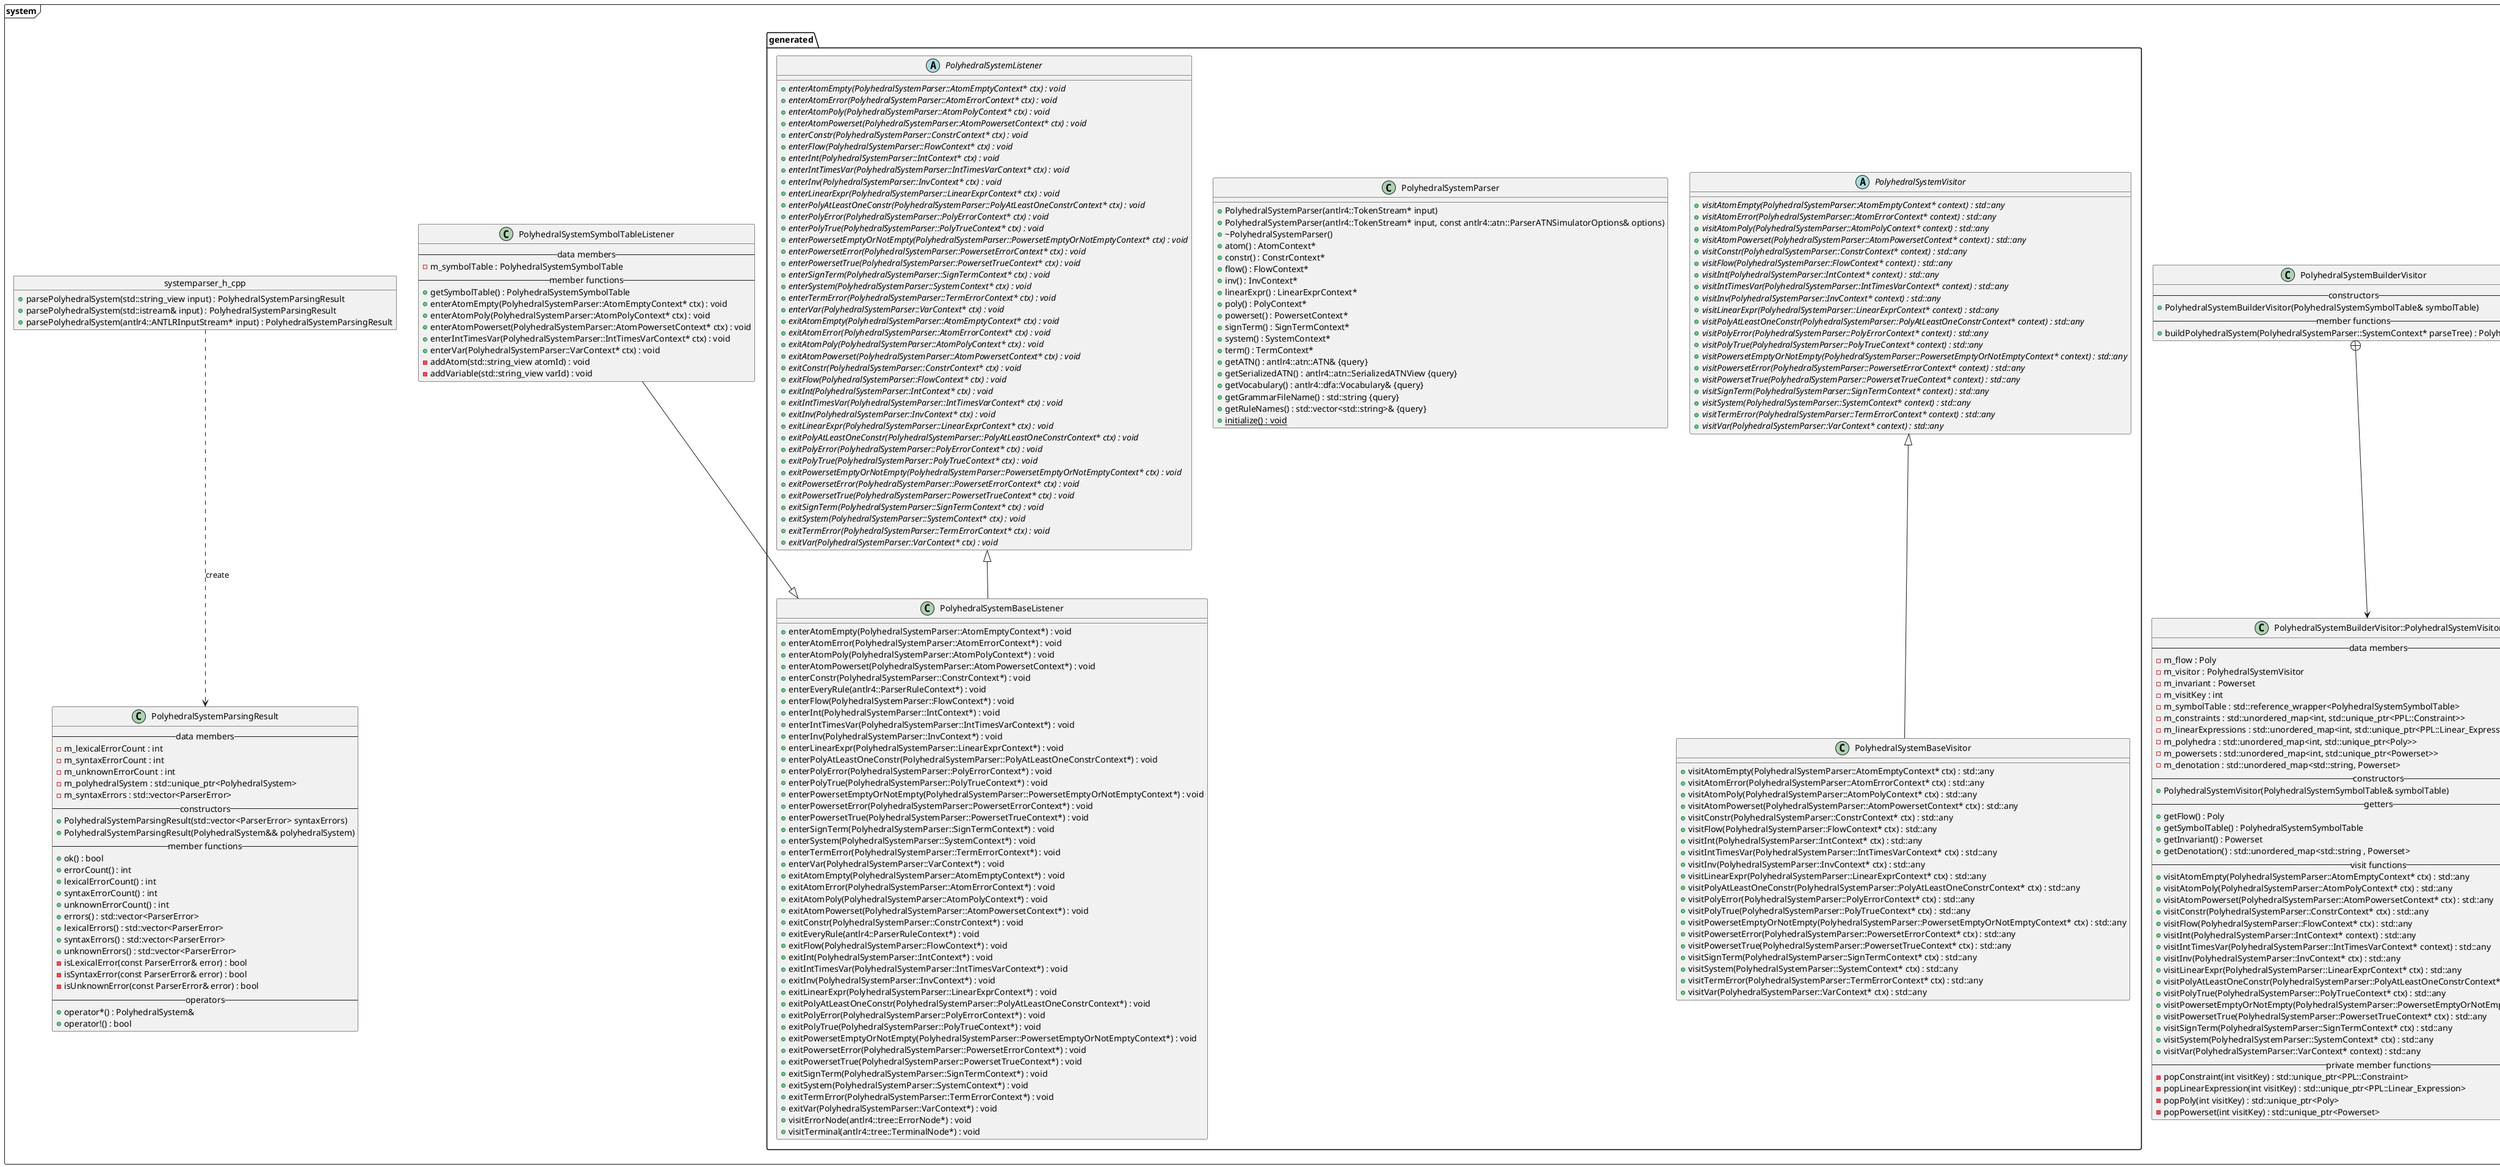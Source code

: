 @startuml
package system <<Frame>> {
    class PolyhedralSystemBuilderVisitor {
        --constructors--
        +PolyhedralSystemBuilderVisitor(PolyhedralSystemSymbolTable& symbolTable)
        --member functions--
        +buildPolyhedralSystem(PolyhedralSystemParser::SystemContext* parseTree) : PolyhedralSystem
    }

    class PolyhedralSystemBuilderVisitor::PolyhedralSystemVisitor {
        --data members--
        -m_flow : Poly
        -m_visitor : PolyhedralSystemVisitor
        -m_invariant : Powerset
        -m_visitKey : int
        -m_symbolTable : std::reference_wrapper<PolyhedralSystemSymbolTable>
        -m_constraints : std::unordered_map<int, std::unique_ptr<PPL::Constraint>>
        -m_linearExpressions : std::unordered_map<int, std::unique_ptr<PPL::Linear_Expression>>
        -m_polyhedra : std::unordered_map<int, std::unique_ptr<Poly>>
        -m_powersets : std::unordered_map<int, std::unique_ptr<Powerset>>
        -m_denotation : std::unordered_map<std::string, Powerset>
        --constructors--
        +PolyhedralSystemVisitor(PolyhedralSystemSymbolTable& symbolTable)
        --getters--
        +getFlow() : Poly
        +getSymbolTable() : PolyhedralSystemSymbolTable
        +getInvariant() : Powerset
        +getDenotation() : std::unordered_map<std::string , Powerset>
        --visit functions--
        +visitAtomEmpty(PolyhedralSystemParser::AtomEmptyContext* ctx) : std::any
        +visitAtomPoly(PolyhedralSystemParser::AtomPolyContext* ctx) : std::any
        +visitAtomPowerset(PolyhedralSystemParser::AtomPowersetContext* ctx) : std::any
        +visitConstr(PolyhedralSystemParser::ConstrContext* ctx) : std::any
        +visitFlow(PolyhedralSystemParser::FlowContext* ctx) : std::any
        +visitInt(PolyhedralSystemParser::IntContext* context) : std::any
        +visitIntTimesVar(PolyhedralSystemParser::IntTimesVarContext* context) : std::any
        +visitInv(PolyhedralSystemParser::InvContext* ctx) : std::any
        +visitLinearExpr(PolyhedralSystemParser::LinearExprContext* ctx) : std::any
        +visitPolyAtLeastOneConstr(PolyhedralSystemParser::PolyAtLeastOneConstrContext* ctx) : std::any
        +visitPolyTrue(PolyhedralSystemParser::PolyTrueContext* ctx) : std::any
        +visitPowersetEmptyOrNotEmpty(PolyhedralSystemParser::PowersetEmptyOrNotEmptyContext* ctx) : std::any
        +visitPowersetTrue(PolyhedralSystemParser::PowersetTrueContext* ctx) : std::any
        +visitSignTerm(PolyhedralSystemParser::SignTermContext* ctx) : std::any
        +visitSystem(PolyhedralSystemParser::SystemContext* ctx) : std::any
        +visitVar(PolyhedralSystemParser::VarContext* context) : std::any
        --private member functions--
        -popConstraint(int visitKey) : std::unique_ptr<PPL::Constraint>
        -popLinearExpression(int visitKey) : std::unique_ptr<PPL::Linear_Expression>
        -popPoly(int visitKey) : std::unique_ptr<Poly>
        -popPowerset(int visitKey) : std::unique_ptr<Powerset>
    }

    class PolyhedralSystemErrorListener {
        --data members--
        -m_errors : std::vector<ParserError>
        --member functions--
        +hasErrors() : bool
        +getErrors() : std::vector<ParserError>
        +syntaxError(antlr4::Recognizer* recognizer, antlr4::Token* offendingSymbol, size_t line, size_t charPositionInLine, const std::string& msg, std::exception_ptr e) : void
        -addError(ParserError&& error) : void
    }

    class PolyhedralSystemParsingResult {
        --data members--
        -m_lexicalErrorCount : int
        -m_syntaxErrorCount : int
        -m_unknownErrorCount : int
        -m_polyhedralSystem : std::unique_ptr<PolyhedralSystem>
        -m_syntaxErrors : std::vector<ParserError>
        --constructors--
        +PolyhedralSystemParsingResult(std::vector<ParserError> syntaxErrors)
        +PolyhedralSystemParsingResult(PolyhedralSystem&& polyhedralSystem)
        --member functions--
        +ok() : bool
        +errorCount() : int
        +lexicalErrorCount() : int
        +syntaxErrorCount() : int
        +unknownErrorCount() : int
        +errors() : std::vector<ParserError>
        +lexicalErrors() : std::vector<ParserError>
        +syntaxErrors() : std::vector<ParserError>
        +unknownErrors() : std::vector<ParserError>
        -isLexicalError(const ParserError& error) : bool
        -isSyntaxError(const ParserError& error) : bool
        -isUnknownError(const ParserError& error) : bool
        --operators--
        +operator*() : PolyhedralSystem&
        +operator!() : bool
    }

    class PolyhedralSystemSymbolTableListener {
        --data members--
        -m_symbolTable : PolyhedralSystemSymbolTable
        --member functions--
        +getSymbolTable() : PolyhedralSystemSymbolTable
        +enterAtomEmpty(PolyhedralSystemParser::AtomEmptyContext* ctx) : void
        +enterAtomPoly(PolyhedralSystemParser::AtomPolyContext* ctx) : void
        +enterAtomPowerset(PolyhedralSystemParser::AtomPowersetContext* ctx) : void
        +enterIntTimesVar(PolyhedralSystemParser::IntTimesVarContext* ctx) : void
        +enterVar(PolyhedralSystemParser::VarContext* ctx) : void
        -addAtom(std::string_view atomId) : void
        -addVariable(std::string_view varId) : void
    }

    object systemparser_h_cpp {
        +parsePolyhedralSystem(std::string_view input) : PolyhedralSystemParsingResult
        +parsePolyhedralSystem(std::istream& input) : PolyhedralSystemParsingResult
        +parsePolyhedralSystem(antlr4::ANTLRInputStream* input) : PolyhedralSystemParsingResult
    }

    package generated {
        abstract class PolyhedralSystemVisitor {
            +{abstract} visitAtomEmpty(PolyhedralSystemParser::AtomEmptyContext* context) : std::any
            +{abstract} visitAtomError(PolyhedralSystemParser::AtomErrorContext* context) : std::any
            +{abstract} visitAtomPoly(PolyhedralSystemParser::AtomPolyContext* context) : std::any
            +{abstract} visitAtomPowerset(PolyhedralSystemParser::AtomPowersetContext* context) : std::any
            +{abstract} visitConstr(PolyhedralSystemParser::ConstrContext* context) : std::any
            +{abstract} visitFlow(PolyhedralSystemParser::FlowContext* context) : std::any
            +{abstract} visitInt(PolyhedralSystemParser::IntContext* context) : std::any
            +{abstract} visitIntTimesVar(PolyhedralSystemParser::IntTimesVarContext* context) : std::any
            +{abstract} visitInv(PolyhedralSystemParser::InvContext* context) : std::any
            +{abstract} visitLinearExpr(PolyhedralSystemParser::LinearExprContext* context) : std::any
            +{abstract} visitPolyAtLeastOneConstr(PolyhedralSystemParser::PolyAtLeastOneConstrContext* context) : std::any
            +{abstract} visitPolyError(PolyhedralSystemParser::PolyErrorContext* context) : std::any
            +{abstract} visitPolyTrue(PolyhedralSystemParser::PolyTrueContext* context) : std::any
            +{abstract} visitPowersetEmptyOrNotEmpty(PolyhedralSystemParser::PowersetEmptyOrNotEmptyContext* context) : std::any
            +{abstract} visitPowersetError(PolyhedralSystemParser::PowersetErrorContext* context) : std::any
            +{abstract} visitPowersetTrue(PolyhedralSystemParser::PowersetTrueContext* context) : std::any
            +{abstract} visitSignTerm(PolyhedralSystemParser::SignTermContext* context) : std::any
            +{abstract} visitSystem(PolyhedralSystemParser::SystemContext* context) : std::any
            +{abstract} visitTermError(PolyhedralSystemParser::TermErrorContext* context) : std::any
            +{abstract} visitVar(PolyhedralSystemParser::VarContext* context) : std::any
        }

        class PolyhedralSystemBaseVisitor {
            +visitAtomEmpty(PolyhedralSystemParser::AtomEmptyContext* ctx) : std::any
            +visitAtomError(PolyhedralSystemParser::AtomErrorContext* ctx) : std::any
            +visitAtomPoly(PolyhedralSystemParser::AtomPolyContext* ctx) : std::any
            +visitAtomPowerset(PolyhedralSystemParser::AtomPowersetContext* ctx) : std::any
            +visitConstr(PolyhedralSystemParser::ConstrContext* ctx) : std::any
            +visitFlow(PolyhedralSystemParser::FlowContext* ctx) : std::any
            +visitInt(PolyhedralSystemParser::IntContext* ctx) : std::any
            +visitIntTimesVar(PolyhedralSystemParser::IntTimesVarContext* ctx) : std::any
            +visitInv(PolyhedralSystemParser::InvContext* ctx) : std::any
            +visitLinearExpr(PolyhedralSystemParser::LinearExprContext* ctx) : std::any
            +visitPolyAtLeastOneConstr(PolyhedralSystemParser::PolyAtLeastOneConstrContext* ctx) : std::any
            +visitPolyError(PolyhedralSystemParser::PolyErrorContext* ctx) : std::any
            +visitPolyTrue(PolyhedralSystemParser::PolyTrueContext* ctx) : std::any
            +visitPowersetEmptyOrNotEmpty(PolyhedralSystemParser::PowersetEmptyOrNotEmptyContext* ctx) : std::any
            +visitPowersetError(PolyhedralSystemParser::PowersetErrorContext* ctx) : std::any
            +visitPowersetTrue(PolyhedralSystemParser::PowersetTrueContext* ctx) : std::any
            +visitSignTerm(PolyhedralSystemParser::SignTermContext* ctx) : std::any
            +visitSystem(PolyhedralSystemParser::SystemContext* ctx) : std::any
            +visitTermError(PolyhedralSystemParser::TermErrorContext* ctx) : std::any
            +visitVar(PolyhedralSystemParser::VarContext* ctx) : std::any
        }

        class PolyhedralSystemParser {
            +PolyhedralSystemParser(antlr4::TokenStream* input)
            +PolyhedralSystemParser(antlr4::TokenStream* input, const antlr4::atn::ParserATNSimulatorOptions& options)
            +~PolyhedralSystemParser()
            +atom() : AtomContext*
            +constr() : ConstrContext*
            +flow() : FlowContext*
            +inv() : InvContext*
            +linearExpr() : LinearExprContext*
            +poly() : PolyContext*
            +powerset() : PowersetContext*
            +signTerm() : SignTermContext*
            +system() : SystemContext*
            +term() : TermContext*
            +getATN() : antlr4::atn::ATN& {query}
            +getSerializedATN() : antlr4::atn::SerializedATNView {query}
            +getVocabulary() : antlr4::dfa::Vocabulary& {query}
            +getGrammarFileName() : std::string {query}
            +getRuleNames() : std::vector<std::string>& {query}
            +{static} initialize() : void
        }

        abstract class PolyhedralSystemListener {
        	+{abstract} enterAtomEmpty(PolyhedralSystemParser::AtomEmptyContext* ctx) : void
        	+{abstract} enterAtomError(PolyhedralSystemParser::AtomErrorContext* ctx) : void
        	+{abstract} enterAtomPoly(PolyhedralSystemParser::AtomPolyContext* ctx) : void
        	+{abstract} enterAtomPowerset(PolyhedralSystemParser::AtomPowersetContext* ctx) : void
        	+{abstract} enterConstr(PolyhedralSystemParser::ConstrContext* ctx) : void
        	+{abstract} enterFlow(PolyhedralSystemParser::FlowContext* ctx) : void
        	+{abstract} enterInt(PolyhedralSystemParser::IntContext* ctx) : void
        	+{abstract} enterIntTimesVar(PolyhedralSystemParser::IntTimesVarContext* ctx) : void
        	+{abstract} enterInv(PolyhedralSystemParser::InvContext* ctx) : void
        	+{abstract} enterLinearExpr(PolyhedralSystemParser::LinearExprContext* ctx) : void
        	+{abstract} enterPolyAtLeastOneConstr(PolyhedralSystemParser::PolyAtLeastOneConstrContext* ctx) : void
        	+{abstract} enterPolyError(PolyhedralSystemParser::PolyErrorContext* ctx) : void
        	+{abstract} enterPolyTrue(PolyhedralSystemParser::PolyTrueContext* ctx) : void
        	+{abstract} enterPowersetEmptyOrNotEmpty(PolyhedralSystemParser::PowersetEmptyOrNotEmptyContext* ctx) : void
        	+{abstract} enterPowersetError(PolyhedralSystemParser::PowersetErrorContext* ctx) : void
        	+{abstract} enterPowersetTrue(PolyhedralSystemParser::PowersetTrueContext* ctx) : void
        	+{abstract} enterSignTerm(PolyhedralSystemParser::SignTermContext* ctx) : void
        	+{abstract} enterSystem(PolyhedralSystemParser::SystemContext* ctx) : void
        	+{abstract} enterTermError(PolyhedralSystemParser::TermErrorContext* ctx) : void
        	+{abstract} enterVar(PolyhedralSystemParser::VarContext* ctx) : void
        	+{abstract} exitAtomEmpty(PolyhedralSystemParser::AtomEmptyContext* ctx) : void
        	+{abstract} exitAtomError(PolyhedralSystemParser::AtomErrorContext* ctx) : void
        	+{abstract} exitAtomPoly(PolyhedralSystemParser::AtomPolyContext* ctx) : void
        	+{abstract} exitAtomPowerset(PolyhedralSystemParser::AtomPowersetContext* ctx) : void
        	+{abstract} exitConstr(PolyhedralSystemParser::ConstrContext* ctx) : void
        	+{abstract} exitFlow(PolyhedralSystemParser::FlowContext* ctx) : void
        	+{abstract} exitInt(PolyhedralSystemParser::IntContext* ctx) : void
        	+{abstract} exitIntTimesVar(PolyhedralSystemParser::IntTimesVarContext* ctx) : void
        	+{abstract} exitInv(PolyhedralSystemParser::InvContext* ctx) : void
        	+{abstract} exitLinearExpr(PolyhedralSystemParser::LinearExprContext* ctx) : void
        	+{abstract} exitPolyAtLeastOneConstr(PolyhedralSystemParser::PolyAtLeastOneConstrContext* ctx) : void
        	+{abstract} exitPolyError(PolyhedralSystemParser::PolyErrorContext* ctx) : void
        	+{abstract} exitPolyTrue(PolyhedralSystemParser::PolyTrueContext* ctx) : void
        	+{abstract} exitPowersetEmptyOrNotEmpty(PolyhedralSystemParser::PowersetEmptyOrNotEmptyContext* ctx) : void
        	+{abstract} exitPowersetError(PolyhedralSystemParser::PowersetErrorContext* ctx) : void
        	+{abstract} exitPowersetTrue(PolyhedralSystemParser::PowersetTrueContext* ctx) : void
        	+{abstract} exitSignTerm(PolyhedralSystemParser::SignTermContext* ctx) : void
        	+{abstract} exitSystem(PolyhedralSystemParser::SystemContext* ctx) : void
        	+{abstract} exitTermError(PolyhedralSystemParser::TermErrorContext* ctx) : void
        	+{abstract} exitVar(PolyhedralSystemParser::VarContext* ctx) : void
        }

        class PolyhedralSystemBaseListener {
        	+enterAtomEmpty(PolyhedralSystemParser::AtomEmptyContext*) : void
        	+enterAtomError(PolyhedralSystemParser::AtomErrorContext*) : void
        	+enterAtomPoly(PolyhedralSystemParser::AtomPolyContext*) : void
        	+enterAtomPowerset(PolyhedralSystemParser::AtomPowersetContext*) : void
        	+enterConstr(PolyhedralSystemParser::ConstrContext*) : void
        	+enterEveryRule(antlr4::ParserRuleContext*) : void
        	+enterFlow(PolyhedralSystemParser::FlowContext*) : void
        	+enterInt(PolyhedralSystemParser::IntContext*) : void
        	+enterIntTimesVar(PolyhedralSystemParser::IntTimesVarContext*) : void
        	+enterInv(PolyhedralSystemParser::InvContext*) : void
        	+enterLinearExpr(PolyhedralSystemParser::LinearExprContext*) : void
        	+enterPolyAtLeastOneConstr(PolyhedralSystemParser::PolyAtLeastOneConstrContext*) : void
        	+enterPolyError(PolyhedralSystemParser::PolyErrorContext*) : void
        	+enterPolyTrue(PolyhedralSystemParser::PolyTrueContext*) : void
        	+enterPowersetEmptyOrNotEmpty(PolyhedralSystemParser::PowersetEmptyOrNotEmptyContext*) : void
        	+enterPowersetError(PolyhedralSystemParser::PowersetErrorContext*) : void
        	+enterPowersetTrue(PolyhedralSystemParser::PowersetTrueContext*) : void
        	+enterSignTerm(PolyhedralSystemParser::SignTermContext*) : void
        	+enterSystem(PolyhedralSystemParser::SystemContext*) : void
        	+enterTermError(PolyhedralSystemParser::TermErrorContext*) : void
        	+enterVar(PolyhedralSystemParser::VarContext*) : void
        	+exitAtomEmpty(PolyhedralSystemParser::AtomEmptyContext*) : void
        	+exitAtomError(PolyhedralSystemParser::AtomErrorContext*) : void
        	+exitAtomPoly(PolyhedralSystemParser::AtomPolyContext*) : void
        	+exitAtomPowerset(PolyhedralSystemParser::AtomPowersetContext*) : void
        	+exitConstr(PolyhedralSystemParser::ConstrContext*) : void
        	+exitEveryRule(antlr4::ParserRuleContext*) : void
        	+exitFlow(PolyhedralSystemParser::FlowContext*) : void
        	+exitInt(PolyhedralSystemParser::IntContext*) : void
        	+exitIntTimesVar(PolyhedralSystemParser::IntTimesVarContext*) : void
        	+exitInv(PolyhedralSystemParser::InvContext*) : void
        	+exitLinearExpr(PolyhedralSystemParser::LinearExprContext*) : void
        	+exitPolyAtLeastOneConstr(PolyhedralSystemParser::PolyAtLeastOneConstrContext*) : void
        	+exitPolyError(PolyhedralSystemParser::PolyErrorContext*) : void
        	+exitPolyTrue(PolyhedralSystemParser::PolyTrueContext*) : void
        	+exitPowersetEmptyOrNotEmpty(PolyhedralSystemParser::PowersetEmptyOrNotEmptyContext*) : void
        	+exitPowersetError(PolyhedralSystemParser::PowersetErrorContext*) : void
        	+exitPowersetTrue(PolyhedralSystemParser::PowersetTrueContext*) : void
        	+exitSignTerm(PolyhedralSystemParser::SignTermContext*) : void
        	+exitSystem(PolyhedralSystemParser::SystemContext*) : void
        	+exitTermError(PolyhedralSystemParser::TermErrorContext*) : void
        	+exitVar(PolyhedralSystemParser::VarContext*) : void
        	+visitErrorNode(antlr4::tree::ErrorNode*) : void
        	+visitTerminal(antlr4::tree::TerminalNode*) : void
        }

    }
}

class antlr4::BaseErrorListener {}

PolyhedralSystemVisitor <|-- PolyhedralSystemBaseVisitor
PolyhedralSystemListener <|-- PolyhedralSystemBaseListener
PolyhedralSystemBuilderVisitor +--> PolyhedralSystemBuilderVisitor::PolyhedralSystemVisitor
PolyhedralSystemSymbolTableListener --|> PolyhedralSystemBaseListener
systemparser_h_cpp ..> PolyhedralSystemParsingResult: create

PolyhedralSystemErrorListener --> antlr4::BaseErrorListener
@enduml